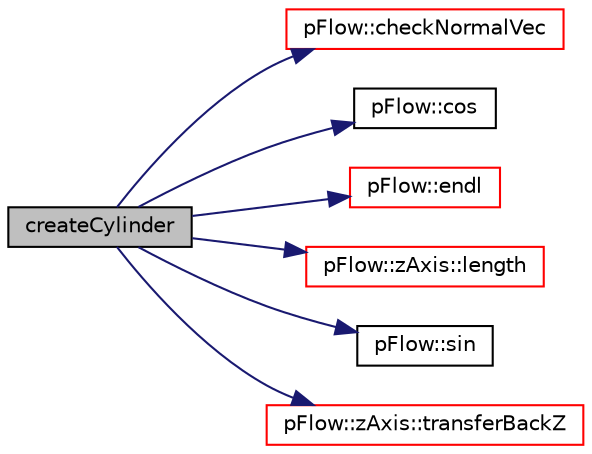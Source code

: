 digraph "createCylinder"
{
 // LATEX_PDF_SIZE
  edge [fontname="Helvetica",fontsize="10",labelfontname="Helvetica",labelfontsize="10"];
  node [fontname="Helvetica",fontsize="10",shape=record];
  rankdir="LR";
  Node1 [label="createCylinder",height=0.2,width=0.4,color="black", fillcolor="grey75", style="filled", fontcolor="black",tooltip=" "];
  Node1 -> Node2 [color="midnightblue",fontsize="10",style="solid",fontname="Helvetica"];
  Node2 [label="pFlow::checkNormalVec",height=0.2,width=0.4,color="red", fillcolor="white", style="filled",URL="$namespacepFlow.html#addeddcb2e5fbe6fdcc653fefa7106bf5",tooltip=" "];
  Node1 -> Node5 [color="midnightblue",fontsize="10",style="solid",fontname="Helvetica"];
  Node5 [label="pFlow::cos",height=0.2,width=0.4,color="black", fillcolor="white", style="filled",URL="$namespacepFlow.html#a06661e4b8d137f54b8d5e661a4fd2503",tooltip=" "];
  Node1 -> Node6 [color="midnightblue",fontsize="10",style="solid",fontname="Helvetica"];
  Node6 [label="pFlow::endl",height=0.2,width=0.4,color="red", fillcolor="white", style="filled",URL="$namespacepFlow.html#aba8f0c455a3fdb4b05ad33a25b13b189",tooltip="Add newline and flush stream."];
  Node1 -> Node8 [color="midnightblue",fontsize="10",style="solid",fontname="Helvetica"];
  Node8 [label="pFlow::zAxis::length",height=0.2,width=0.4,color="red", fillcolor="white", style="filled",URL="$classpFlow_1_1zAxis.html#ac59dfa875678efb3e33dedf83ffb91e0",tooltip=" "];
  Node1 -> Node9 [color="midnightblue",fontsize="10",style="solid",fontname="Helvetica"];
  Node9 [label="pFlow::sin",height=0.2,width=0.4,color="black", fillcolor="white", style="filled",URL="$namespacepFlow.html#a584964ed1f1cf8770e18c3c4f12eb676",tooltip=" "];
  Node1 -> Node10 [color="midnightblue",fontsize="10",style="solid",fontname="Helvetica"];
  Node10 [label="pFlow::zAxis::transferBackZ",height=0.2,width=0.4,color="red", fillcolor="white", style="filled",URL="$classpFlow_1_1zAxis.html#a53e41fa0fcfee8c3b92c230a76fdd498",tooltip=" "];
}
